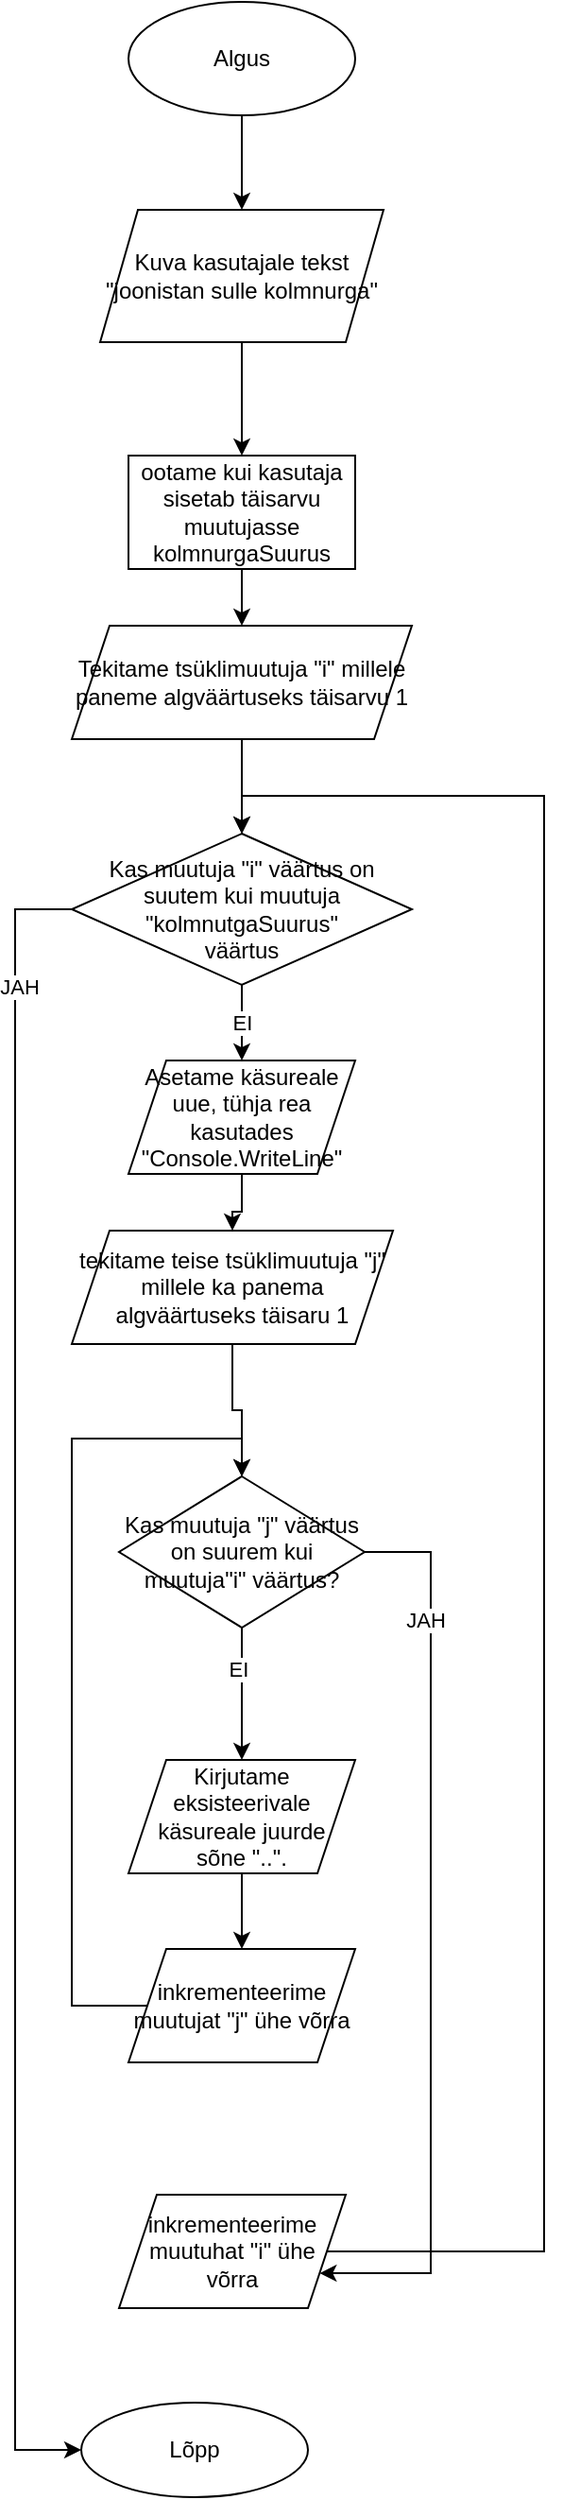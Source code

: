 <mxfile version="28.2.5">
  <diagram id="C5RBs43oDa-KdzZeNtuy" name="Page-1">
    <mxGraphModel dx="487" dy="535" grid="1" gridSize="10" guides="1" tooltips="1" connect="1" arrows="1" fold="1" page="1" pageScale="1" pageWidth="827" pageHeight="1169" math="0" shadow="0">
      <root>
        <mxCell id="WIyWlLk6GJQsqaUBKTNV-0" />
        <mxCell id="WIyWlLk6GJQsqaUBKTNV-1" parent="WIyWlLk6GJQsqaUBKTNV-0" />
        <mxCell id="d3LdB_k2Y5cSBupvF9rx-2" style="edgeStyle=orthogonalEdgeStyle;rounded=0;orthogonalLoop=1;jettySize=auto;html=1;" edge="1" parent="WIyWlLk6GJQsqaUBKTNV-1" source="d3LdB_k2Y5cSBupvF9rx-0" target="d3LdB_k2Y5cSBupvF9rx-1">
          <mxGeometry relative="1" as="geometry" />
        </mxCell>
        <mxCell id="d3LdB_k2Y5cSBupvF9rx-0" value="Algus" style="ellipse;whiteSpace=wrap;html=1;" vertex="1" parent="WIyWlLk6GJQsqaUBKTNV-1">
          <mxGeometry x="310" y="100" width="120" height="60" as="geometry" />
        </mxCell>
        <mxCell id="d3LdB_k2Y5cSBupvF9rx-5" style="edgeStyle=orthogonalEdgeStyle;rounded=0;orthogonalLoop=1;jettySize=auto;html=1;" edge="1" parent="WIyWlLk6GJQsqaUBKTNV-1" source="d3LdB_k2Y5cSBupvF9rx-1" target="d3LdB_k2Y5cSBupvF9rx-4">
          <mxGeometry relative="1" as="geometry" />
        </mxCell>
        <mxCell id="d3LdB_k2Y5cSBupvF9rx-1" value="Kuva kasutajale tekst &quot;joonistan sulle kolmnurga&quot;" style="shape=parallelogram;perimeter=parallelogramPerimeter;whiteSpace=wrap;html=1;fixedSize=1;" vertex="1" parent="WIyWlLk6GJQsqaUBKTNV-1">
          <mxGeometry x="295" y="210" width="150" height="70" as="geometry" />
        </mxCell>
        <mxCell id="d3LdB_k2Y5cSBupvF9rx-7" style="edgeStyle=orthogonalEdgeStyle;rounded=0;orthogonalLoop=1;jettySize=auto;html=1;entryX=0.5;entryY=0;entryDx=0;entryDy=0;" edge="1" parent="WIyWlLk6GJQsqaUBKTNV-1" source="d3LdB_k2Y5cSBupvF9rx-4" target="d3LdB_k2Y5cSBupvF9rx-6">
          <mxGeometry relative="1" as="geometry" />
        </mxCell>
        <mxCell id="d3LdB_k2Y5cSBupvF9rx-4" value="ootame kui kasutaja sisetab täisarvu muutujasse kolmnurgaSuurus" style="rounded=0;whiteSpace=wrap;html=1;" vertex="1" parent="WIyWlLk6GJQsqaUBKTNV-1">
          <mxGeometry x="310" y="340" width="120" height="60" as="geometry" />
        </mxCell>
        <mxCell id="d3LdB_k2Y5cSBupvF9rx-9" style="edgeStyle=orthogonalEdgeStyle;rounded=0;orthogonalLoop=1;jettySize=auto;html=1;" edge="1" parent="WIyWlLk6GJQsqaUBKTNV-1" source="d3LdB_k2Y5cSBupvF9rx-6" target="d3LdB_k2Y5cSBupvF9rx-8">
          <mxGeometry relative="1" as="geometry" />
        </mxCell>
        <mxCell id="d3LdB_k2Y5cSBupvF9rx-6" value="Tekitame tsüklimuutuja &quot;i&quot; millele paneme algväärtuseks täisarvu 1" style="shape=parallelogram;perimeter=parallelogramPerimeter;whiteSpace=wrap;html=1;fixedSize=1;" vertex="1" parent="WIyWlLk6GJQsqaUBKTNV-1">
          <mxGeometry x="280" y="430" width="180" height="60" as="geometry" />
        </mxCell>
        <mxCell id="d3LdB_k2Y5cSBupvF9rx-11" value="EI" style="edgeStyle=orthogonalEdgeStyle;rounded=0;orthogonalLoop=1;jettySize=auto;html=1;" edge="1" parent="WIyWlLk6GJQsqaUBKTNV-1" source="d3LdB_k2Y5cSBupvF9rx-8" target="d3LdB_k2Y5cSBupvF9rx-10">
          <mxGeometry relative="1" as="geometry">
            <Array as="points">
              <mxPoint x="370" y="640" />
              <mxPoint x="370" y="640" />
            </Array>
          </mxGeometry>
        </mxCell>
        <mxCell id="d3LdB_k2Y5cSBupvF9rx-33" style="edgeStyle=orthogonalEdgeStyle;rounded=0;orthogonalLoop=1;jettySize=auto;html=1;entryX=0;entryY=0.5;entryDx=0;entryDy=0;" edge="1" parent="WIyWlLk6GJQsqaUBKTNV-1" source="d3LdB_k2Y5cSBupvF9rx-8" target="d3LdB_k2Y5cSBupvF9rx-12">
          <mxGeometry relative="1" as="geometry">
            <Array as="points">
              <mxPoint x="250" y="580" />
              <mxPoint x="250" y="1395" />
            </Array>
          </mxGeometry>
        </mxCell>
        <mxCell id="d3LdB_k2Y5cSBupvF9rx-35" value="JAH" style="edgeLabel;html=1;align=center;verticalAlign=middle;resizable=0;points=[];" vertex="1" connectable="0" parent="d3LdB_k2Y5cSBupvF9rx-33">
          <mxGeometry x="-0.839" y="2" relative="1" as="geometry">
            <mxPoint as="offset" />
          </mxGeometry>
        </mxCell>
        <mxCell id="d3LdB_k2Y5cSBupvF9rx-8" value="Kas muutuja &quot;i&quot; väärtus on suutem kui muutuja &quot;kolmnutgaSuurus&quot;&lt;div&gt;väärtus&lt;/div&gt;" style="rhombus;whiteSpace=wrap;html=1;" vertex="1" parent="WIyWlLk6GJQsqaUBKTNV-1">
          <mxGeometry x="280" y="540" width="180" height="80" as="geometry" />
        </mxCell>
        <mxCell id="d3LdB_k2Y5cSBupvF9rx-16" style="edgeStyle=orthogonalEdgeStyle;rounded=0;orthogonalLoop=1;jettySize=auto;html=1;" edge="1" parent="WIyWlLk6GJQsqaUBKTNV-1" source="d3LdB_k2Y5cSBupvF9rx-10" target="d3LdB_k2Y5cSBupvF9rx-15">
          <mxGeometry relative="1" as="geometry" />
        </mxCell>
        <mxCell id="d3LdB_k2Y5cSBupvF9rx-10" value="Asetame käsureale uue, tühja rea kasutades &quot;Console.WriteLine&quot;" style="shape=parallelogram;perimeter=parallelogramPerimeter;whiteSpace=wrap;html=1;fixedSize=1;" vertex="1" parent="WIyWlLk6GJQsqaUBKTNV-1">
          <mxGeometry x="310" y="660" width="120" height="60" as="geometry" />
        </mxCell>
        <mxCell id="d3LdB_k2Y5cSBupvF9rx-12" value="Lõpp" style="ellipse;whiteSpace=wrap;html=1;" vertex="1" parent="WIyWlLk6GJQsqaUBKTNV-1">
          <mxGeometry x="285" y="1370" width="120" height="50" as="geometry" />
        </mxCell>
        <mxCell id="d3LdB_k2Y5cSBupvF9rx-18" style="edgeStyle=orthogonalEdgeStyle;rounded=0;orthogonalLoop=1;jettySize=auto;html=1;" edge="1" parent="WIyWlLk6GJQsqaUBKTNV-1" source="d3LdB_k2Y5cSBupvF9rx-15" target="d3LdB_k2Y5cSBupvF9rx-17">
          <mxGeometry relative="1" as="geometry" />
        </mxCell>
        <mxCell id="d3LdB_k2Y5cSBupvF9rx-15" value="tekitame teise tsüklimuutuja &quot;j&quot; millele ka panema algväärtuseks täisaru 1" style="shape=parallelogram;perimeter=parallelogramPerimeter;whiteSpace=wrap;html=1;fixedSize=1;" vertex="1" parent="WIyWlLk6GJQsqaUBKTNV-1">
          <mxGeometry x="280" y="750" width="170" height="60" as="geometry" />
        </mxCell>
        <mxCell id="d3LdB_k2Y5cSBupvF9rx-20" style="edgeStyle=orthogonalEdgeStyle;rounded=0;orthogonalLoop=1;jettySize=auto;html=1;" edge="1" parent="WIyWlLk6GJQsqaUBKTNV-1" source="d3LdB_k2Y5cSBupvF9rx-17" target="d3LdB_k2Y5cSBupvF9rx-19">
          <mxGeometry relative="1" as="geometry" />
        </mxCell>
        <mxCell id="d3LdB_k2Y5cSBupvF9rx-21" value="EI" style="edgeLabel;html=1;align=center;verticalAlign=middle;resizable=0;points=[];" vertex="1" connectable="0" parent="d3LdB_k2Y5cSBupvF9rx-20">
          <mxGeometry x="-0.371" y="-2" relative="1" as="geometry">
            <mxPoint as="offset" />
          </mxGeometry>
        </mxCell>
        <mxCell id="d3LdB_k2Y5cSBupvF9rx-31" style="edgeStyle=orthogonalEdgeStyle;rounded=0;orthogonalLoop=1;jettySize=auto;html=1;entryX=1;entryY=0.75;entryDx=0;entryDy=0;" edge="1" parent="WIyWlLk6GJQsqaUBKTNV-1" source="d3LdB_k2Y5cSBupvF9rx-17" target="d3LdB_k2Y5cSBupvF9rx-30">
          <mxGeometry relative="1" as="geometry">
            <Array as="points">
              <mxPoint x="470" y="920" />
              <mxPoint x="470" y="1302" />
            </Array>
          </mxGeometry>
        </mxCell>
        <mxCell id="d3LdB_k2Y5cSBupvF9rx-32" value="JAH" style="edgeLabel;html=1;align=center;verticalAlign=middle;resizable=0;points=[];" vertex="1" connectable="0" parent="d3LdB_k2Y5cSBupvF9rx-31">
          <mxGeometry x="-0.703" y="-3" relative="1" as="geometry">
            <mxPoint as="offset" />
          </mxGeometry>
        </mxCell>
        <mxCell id="d3LdB_k2Y5cSBupvF9rx-17" value="Kas muutuja &quot;j&quot; väärtus on suurem kui muutuja&quot;i&quot; väärtus?" style="rhombus;whiteSpace=wrap;html=1;" vertex="1" parent="WIyWlLk6GJQsqaUBKTNV-1">
          <mxGeometry x="305" y="880" width="130" height="80" as="geometry" />
        </mxCell>
        <mxCell id="d3LdB_k2Y5cSBupvF9rx-25" style="edgeStyle=orthogonalEdgeStyle;rounded=0;orthogonalLoop=1;jettySize=auto;html=1;" edge="1" parent="WIyWlLk6GJQsqaUBKTNV-1" source="d3LdB_k2Y5cSBupvF9rx-19" target="d3LdB_k2Y5cSBupvF9rx-24">
          <mxGeometry relative="1" as="geometry" />
        </mxCell>
        <mxCell id="d3LdB_k2Y5cSBupvF9rx-19" value="Kirjutame eksisteerivale käsureale juurde sõne &quot;..&quot;." style="shape=parallelogram;perimeter=parallelogramPerimeter;whiteSpace=wrap;html=1;fixedSize=1;" vertex="1" parent="WIyWlLk6GJQsqaUBKTNV-1">
          <mxGeometry x="310" y="1030" width="120" height="60" as="geometry" />
        </mxCell>
        <mxCell id="d3LdB_k2Y5cSBupvF9rx-28" style="edgeStyle=orthogonalEdgeStyle;rounded=0;orthogonalLoop=1;jettySize=auto;html=1;entryX=0.5;entryY=0;entryDx=0;entryDy=0;" edge="1" parent="WIyWlLk6GJQsqaUBKTNV-1" source="d3LdB_k2Y5cSBupvF9rx-24" target="d3LdB_k2Y5cSBupvF9rx-17">
          <mxGeometry relative="1" as="geometry">
            <Array as="points">
              <mxPoint x="280" y="1160" />
              <mxPoint x="280" y="860" />
              <mxPoint x="370" y="860" />
            </Array>
          </mxGeometry>
        </mxCell>
        <mxCell id="d3LdB_k2Y5cSBupvF9rx-24" value="inkrementeerime muutujat &quot;j&quot; ühe võrra" style="shape=parallelogram;perimeter=parallelogramPerimeter;whiteSpace=wrap;html=1;fixedSize=1;" vertex="1" parent="WIyWlLk6GJQsqaUBKTNV-1">
          <mxGeometry x="310" y="1130" width="120" height="60" as="geometry" />
        </mxCell>
        <mxCell id="d3LdB_k2Y5cSBupvF9rx-38" style="edgeStyle=orthogonalEdgeStyle;rounded=0;orthogonalLoop=1;jettySize=auto;html=1;entryX=0.5;entryY=0;entryDx=0;entryDy=0;" edge="1" parent="WIyWlLk6GJQsqaUBKTNV-1" source="d3LdB_k2Y5cSBupvF9rx-30" target="d3LdB_k2Y5cSBupvF9rx-8">
          <mxGeometry relative="1" as="geometry">
            <Array as="points">
              <mxPoint x="530" y="1290" />
              <mxPoint x="530" y="520" />
              <mxPoint x="370" y="520" />
            </Array>
          </mxGeometry>
        </mxCell>
        <mxCell id="d3LdB_k2Y5cSBupvF9rx-30" value="inkrementeerime muutuhat &quot;i&quot; ühe võrra" style="shape=parallelogram;perimeter=parallelogramPerimeter;whiteSpace=wrap;html=1;fixedSize=1;" vertex="1" parent="WIyWlLk6GJQsqaUBKTNV-1">
          <mxGeometry x="305" y="1260" width="120" height="60" as="geometry" />
        </mxCell>
      </root>
    </mxGraphModel>
  </diagram>
</mxfile>
